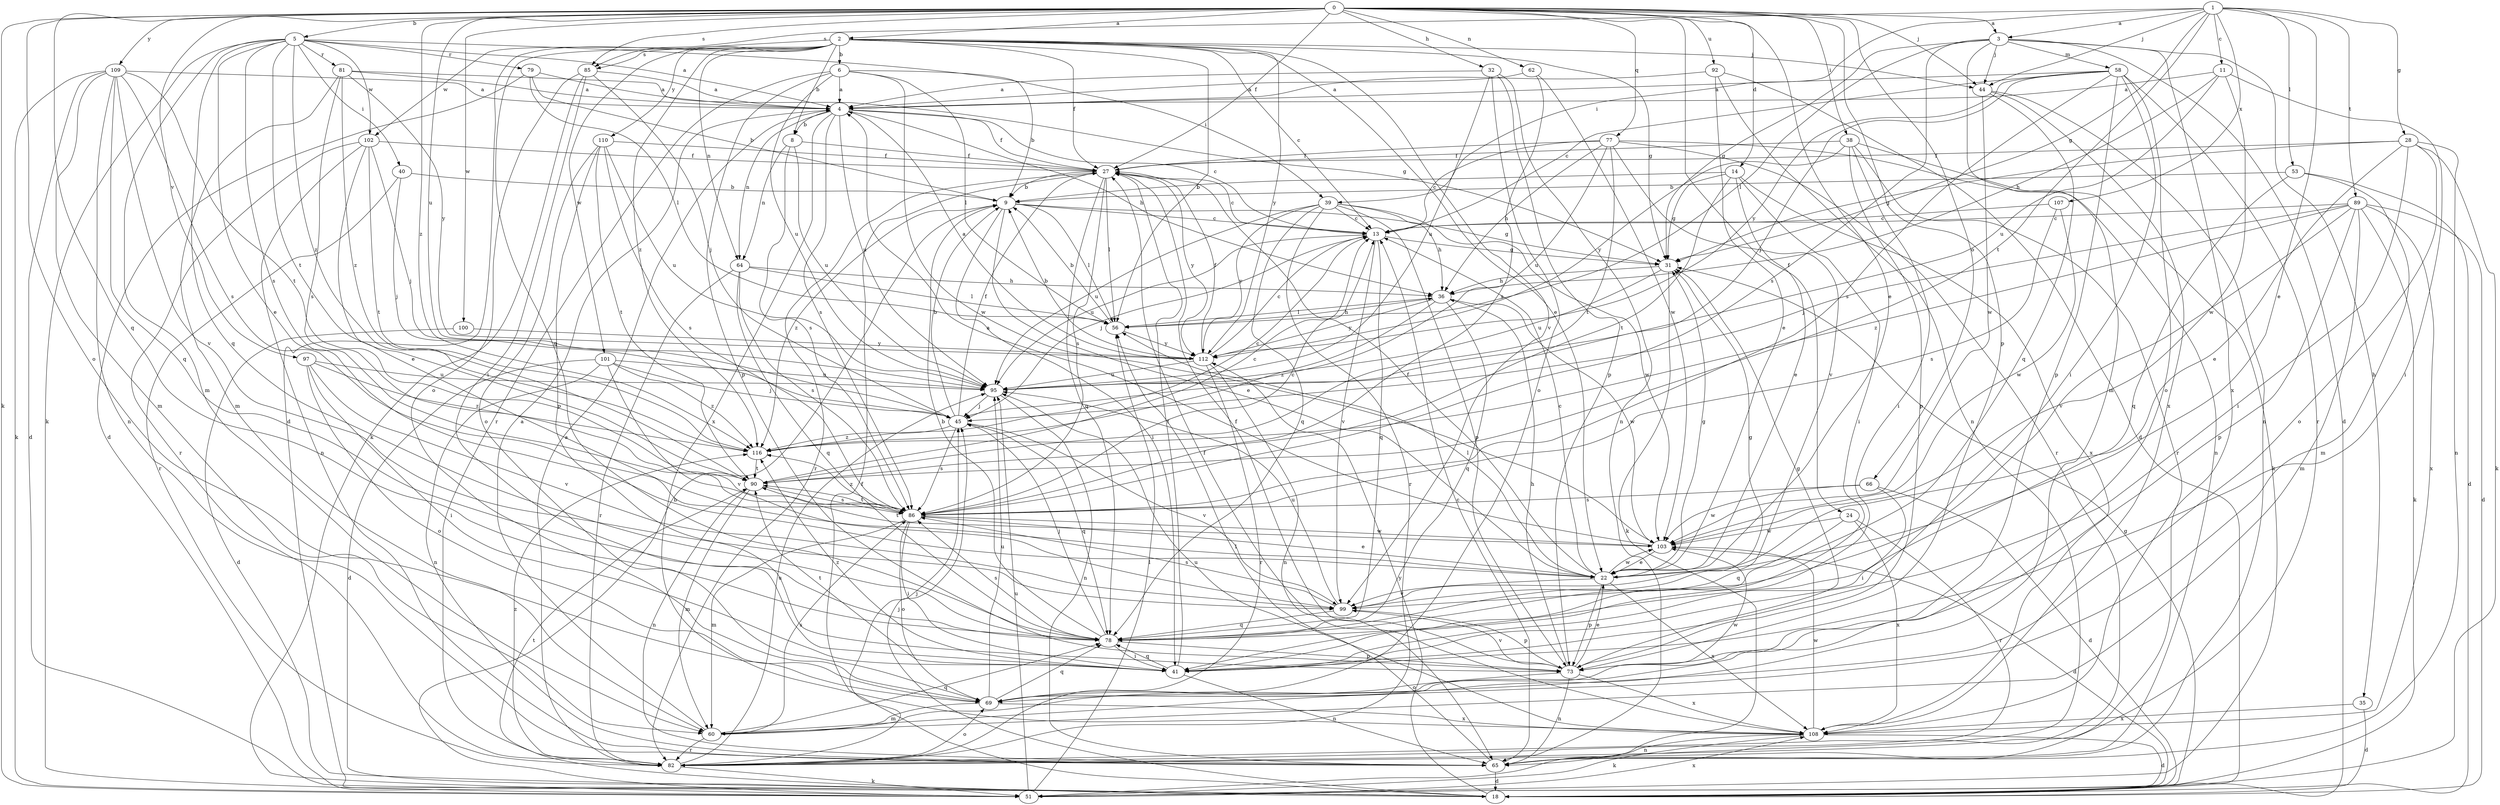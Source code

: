 strict digraph  {
0;
1;
2;
3;
4;
5;
6;
8;
9;
11;
13;
14;
18;
22;
24;
27;
28;
31;
32;
35;
36;
38;
39;
40;
41;
44;
45;
51;
53;
56;
58;
60;
62;
64;
65;
66;
69;
73;
77;
78;
79;
81;
82;
85;
86;
89;
90;
92;
95;
97;
99;
100;
101;
102;
103;
107;
108;
109;
110;
112;
116;
0 -> 2  [label=a];
0 -> 3  [label=a];
0 -> 5  [label=b];
0 -> 14  [label=d];
0 -> 22  [label=e];
0 -> 24  [label=f];
0 -> 27  [label=f];
0 -> 32  [label=h];
0 -> 38  [label=i];
0 -> 44  [label=j];
0 -> 51  [label=k];
0 -> 62  [label=n];
0 -> 66  [label=o];
0 -> 69  [label=o];
0 -> 73  [label=p];
0 -> 77  [label=q];
0 -> 78  [label=q];
0 -> 85  [label=s];
0 -> 92  [label=u];
0 -> 95  [label=u];
0 -> 97  [label=v];
0 -> 100  [label=w];
0 -> 109  [label=y];
0 -> 116  [label=z];
1 -> 3  [label=a];
1 -> 11  [label=c];
1 -> 22  [label=e];
1 -> 28  [label=g];
1 -> 31  [label=g];
1 -> 39  [label=i];
1 -> 44  [label=j];
1 -> 53  [label=l];
1 -> 85  [label=s];
1 -> 89  [label=t];
1 -> 90  [label=t];
1 -> 107  [label=x];
2 -> 6  [label=b];
2 -> 8  [label=b];
2 -> 13  [label=c];
2 -> 18  [label=d];
2 -> 22  [label=e];
2 -> 27  [label=f];
2 -> 31  [label=g];
2 -> 44  [label=j];
2 -> 56  [label=l];
2 -> 64  [label=n];
2 -> 78  [label=q];
2 -> 85  [label=s];
2 -> 99  [label=v];
2 -> 101  [label=w];
2 -> 102  [label=w];
2 -> 110  [label=y];
2 -> 112  [label=y];
2 -> 116  [label=z];
3 -> 18  [label=d];
3 -> 31  [label=g];
3 -> 35  [label=h];
3 -> 44  [label=j];
3 -> 56  [label=l];
3 -> 58  [label=m];
3 -> 60  [label=m];
3 -> 86  [label=s];
3 -> 108  [label=x];
4 -> 8  [label=b];
4 -> 13  [label=c];
4 -> 27  [label=f];
4 -> 36  [label=h];
4 -> 64  [label=n];
4 -> 86  [label=s];
4 -> 95  [label=u];
4 -> 108  [label=x];
5 -> 4  [label=a];
5 -> 22  [label=e];
5 -> 39  [label=i];
5 -> 40  [label=i];
5 -> 51  [label=k];
5 -> 60  [label=m];
5 -> 78  [label=q];
5 -> 79  [label=r];
5 -> 81  [label=r];
5 -> 86  [label=s];
5 -> 90  [label=t];
5 -> 102  [label=w];
5 -> 116  [label=z];
6 -> 4  [label=a];
6 -> 9  [label=b];
6 -> 56  [label=l];
6 -> 73  [label=p];
6 -> 82  [label=r];
6 -> 95  [label=u];
6 -> 103  [label=w];
8 -> 27  [label=f];
8 -> 64  [label=n];
8 -> 86  [label=s];
8 -> 95  [label=u];
9 -> 13  [label=c];
9 -> 22  [label=e];
9 -> 31  [label=g];
9 -> 41  [label=i];
9 -> 56  [label=l];
9 -> 116  [label=z];
11 -> 4  [label=a];
11 -> 36  [label=h];
11 -> 41  [label=i];
11 -> 95  [label=u];
11 -> 103  [label=w];
13 -> 31  [label=g];
13 -> 45  [label=j];
13 -> 78  [label=q];
13 -> 95  [label=u];
13 -> 99  [label=v];
14 -> 9  [label=b];
14 -> 22  [label=e];
14 -> 31  [label=g];
14 -> 41  [label=i];
14 -> 90  [label=t];
14 -> 108  [label=x];
18 -> 27  [label=f];
18 -> 31  [label=g];
18 -> 45  [label=j];
18 -> 90  [label=t];
18 -> 112  [label=y];
22 -> 13  [label=c];
22 -> 27  [label=f];
22 -> 31  [label=g];
22 -> 56  [label=l];
22 -> 73  [label=p];
22 -> 99  [label=v];
22 -> 103  [label=w];
22 -> 108  [label=x];
24 -> 78  [label=q];
24 -> 82  [label=r];
24 -> 103  [label=w];
24 -> 108  [label=x];
27 -> 9  [label=b];
27 -> 13  [label=c];
27 -> 56  [label=l];
27 -> 78  [label=q];
27 -> 82  [label=r];
27 -> 86  [label=s];
27 -> 112  [label=y];
28 -> 22  [label=e];
28 -> 27  [label=f];
28 -> 31  [label=g];
28 -> 41  [label=i];
28 -> 51  [label=k];
28 -> 65  [label=n];
28 -> 69  [label=o];
31 -> 36  [label=h];
31 -> 51  [label=k];
31 -> 95  [label=u];
32 -> 4  [label=a];
32 -> 65  [label=n];
32 -> 69  [label=o];
32 -> 73  [label=p];
32 -> 95  [label=u];
35 -> 18  [label=d];
35 -> 108  [label=x];
36 -> 56  [label=l];
36 -> 78  [label=q];
36 -> 103  [label=w];
36 -> 112  [label=y];
36 -> 116  [label=z];
38 -> 27  [label=f];
38 -> 41  [label=i];
38 -> 51  [label=k];
38 -> 73  [label=p];
38 -> 82  [label=r];
38 -> 112  [label=y];
39 -> 13  [label=c];
39 -> 36  [label=h];
39 -> 73  [label=p];
39 -> 78  [label=q];
39 -> 82  [label=r];
39 -> 95  [label=u];
39 -> 103  [label=w];
39 -> 112  [label=y];
40 -> 9  [label=b];
40 -> 45  [label=j];
40 -> 82  [label=r];
41 -> 27  [label=f];
41 -> 65  [label=n];
41 -> 78  [label=q];
41 -> 90  [label=t];
41 -> 116  [label=z];
44 -> 65  [label=n];
44 -> 78  [label=q];
44 -> 103  [label=w];
44 -> 108  [label=x];
45 -> 9  [label=b];
45 -> 27  [label=f];
45 -> 78  [label=q];
45 -> 86  [label=s];
45 -> 99  [label=v];
45 -> 116  [label=z];
51 -> 9  [label=b];
51 -> 56  [label=l];
51 -> 95  [label=u];
51 -> 108  [label=x];
53 -> 9  [label=b];
53 -> 18  [label=d];
53 -> 60  [label=m];
53 -> 78  [label=q];
56 -> 9  [label=b];
56 -> 36  [label=h];
56 -> 112  [label=y];
58 -> 4  [label=a];
58 -> 13  [label=c];
58 -> 41  [label=i];
58 -> 45  [label=j];
58 -> 69  [label=o];
58 -> 73  [label=p];
58 -> 82  [label=r];
58 -> 86  [label=s];
58 -> 112  [label=y];
60 -> 4  [label=a];
60 -> 78  [label=q];
60 -> 82  [label=r];
60 -> 86  [label=s];
62 -> 4  [label=a];
62 -> 86  [label=s];
62 -> 103  [label=w];
64 -> 36  [label=h];
64 -> 56  [label=l];
64 -> 78  [label=q];
64 -> 82  [label=r];
64 -> 86  [label=s];
65 -> 13  [label=c];
65 -> 18  [label=d];
65 -> 56  [label=l];
66 -> 18  [label=d];
66 -> 41  [label=i];
66 -> 86  [label=s];
66 -> 103  [label=w];
69 -> 60  [label=m];
69 -> 78  [label=q];
69 -> 95  [label=u];
69 -> 103  [label=w];
69 -> 108  [label=x];
73 -> 22  [label=e];
73 -> 27  [label=f];
73 -> 31  [label=g];
73 -> 36  [label=h];
73 -> 65  [label=n];
73 -> 69  [label=o];
73 -> 99  [label=v];
73 -> 108  [label=x];
77 -> 13  [label=c];
77 -> 27  [label=f];
77 -> 36  [label=h];
77 -> 65  [label=n];
77 -> 82  [label=r];
77 -> 90  [label=t];
77 -> 95  [label=u];
77 -> 99  [label=v];
78 -> 9  [label=b];
78 -> 41  [label=i];
78 -> 45  [label=j];
78 -> 73  [label=p];
78 -> 86  [label=s];
79 -> 4  [label=a];
79 -> 9  [label=b];
79 -> 18  [label=d];
79 -> 56  [label=l];
81 -> 4  [label=a];
81 -> 31  [label=g];
81 -> 60  [label=m];
81 -> 86  [label=s];
81 -> 112  [label=y];
81 -> 116  [label=z];
82 -> 4  [label=a];
82 -> 45  [label=j];
82 -> 51  [label=k];
82 -> 69  [label=o];
82 -> 95  [label=u];
82 -> 116  [label=z];
85 -> 4  [label=a];
85 -> 41  [label=i];
85 -> 45  [label=j];
85 -> 51  [label=k];
85 -> 69  [label=o];
86 -> 13  [label=c];
86 -> 22  [label=e];
86 -> 41  [label=i];
86 -> 60  [label=m];
86 -> 69  [label=o];
86 -> 90  [label=t];
86 -> 103  [label=w];
86 -> 116  [label=z];
89 -> 13  [label=c];
89 -> 18  [label=d];
89 -> 45  [label=j];
89 -> 51  [label=k];
89 -> 60  [label=m];
89 -> 73  [label=p];
89 -> 99  [label=v];
89 -> 108  [label=x];
89 -> 116  [label=z];
90 -> 13  [label=c];
90 -> 60  [label=m];
90 -> 65  [label=n];
90 -> 86  [label=s];
92 -> 4  [label=a];
92 -> 18  [label=d];
92 -> 22  [label=e];
92 -> 65  [label=n];
95 -> 45  [label=j];
95 -> 65  [label=n];
97 -> 41  [label=i];
97 -> 69  [label=o];
97 -> 95  [label=u];
97 -> 99  [label=v];
97 -> 116  [label=z];
99 -> 31  [label=g];
99 -> 73  [label=p];
99 -> 78  [label=q];
99 -> 86  [label=s];
99 -> 95  [label=u];
100 -> 18  [label=d];
100 -> 112  [label=y];
101 -> 18  [label=d];
101 -> 45  [label=j];
101 -> 65  [label=n];
101 -> 95  [label=u];
101 -> 99  [label=v];
101 -> 116  [label=z];
102 -> 22  [label=e];
102 -> 27  [label=f];
102 -> 45  [label=j];
102 -> 65  [label=n];
102 -> 82  [label=r];
102 -> 90  [label=t];
103 -> 4  [label=a];
103 -> 18  [label=d];
103 -> 22  [label=e];
103 -> 90  [label=t];
107 -> 13  [label=c];
107 -> 86  [label=s];
107 -> 103  [label=w];
108 -> 18  [label=d];
108 -> 27  [label=f];
108 -> 51  [label=k];
108 -> 65  [label=n];
108 -> 95  [label=u];
108 -> 103  [label=w];
109 -> 4  [label=a];
109 -> 18  [label=d];
109 -> 51  [label=k];
109 -> 60  [label=m];
109 -> 65  [label=n];
109 -> 78  [label=q];
109 -> 86  [label=s];
109 -> 90  [label=t];
109 -> 99  [label=v];
110 -> 27  [label=f];
110 -> 69  [label=o];
110 -> 73  [label=p];
110 -> 86  [label=s];
110 -> 90  [label=t];
110 -> 95  [label=u];
112 -> 4  [label=a];
112 -> 9  [label=b];
112 -> 13  [label=c];
112 -> 27  [label=f];
112 -> 65  [label=n];
112 -> 82  [label=r];
112 -> 95  [label=u];
116 -> 13  [label=c];
116 -> 90  [label=t];
}
